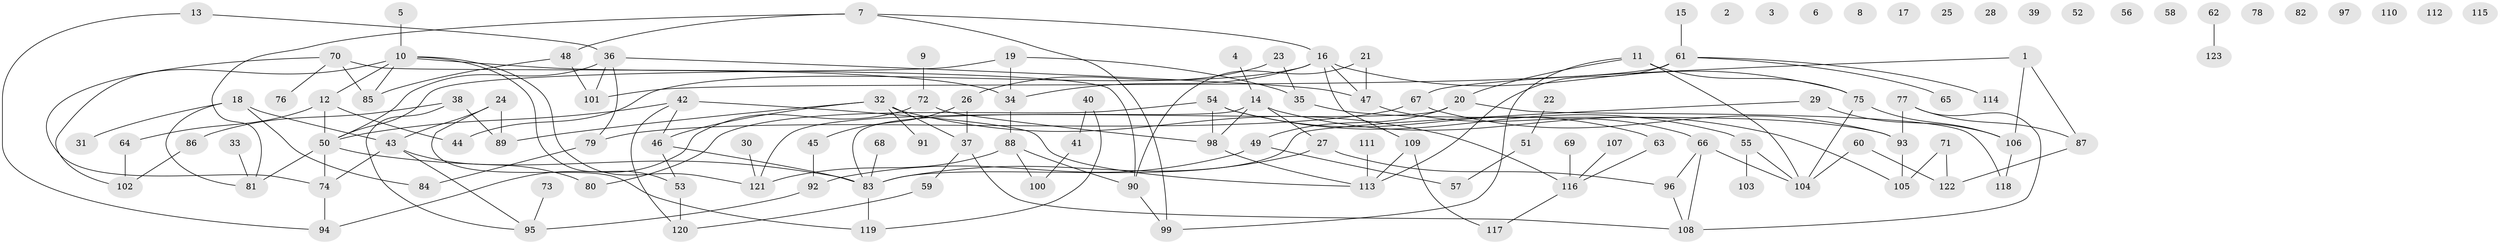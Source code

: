 // coarse degree distribution, {1: 0.18840579710144928, 5: 0.18840579710144928, 9: 0.014492753623188406, 3: 0.2463768115942029, 4: 0.2318840579710145, 8: 0.028985507246376812, 2: 0.10144927536231885}
// Generated by graph-tools (version 1.1) at 2025/35/03/04/25 23:35:46]
// undirected, 123 vertices, 156 edges
graph export_dot {
  node [color=gray90,style=filled];
  1;
  2;
  3;
  4;
  5;
  6;
  7;
  8;
  9;
  10;
  11;
  12;
  13;
  14;
  15;
  16;
  17;
  18;
  19;
  20;
  21;
  22;
  23;
  24;
  25;
  26;
  27;
  28;
  29;
  30;
  31;
  32;
  33;
  34;
  35;
  36;
  37;
  38;
  39;
  40;
  41;
  42;
  43;
  44;
  45;
  46;
  47;
  48;
  49;
  50;
  51;
  52;
  53;
  54;
  55;
  56;
  57;
  58;
  59;
  60;
  61;
  62;
  63;
  64;
  65;
  66;
  67;
  68;
  69;
  70;
  71;
  72;
  73;
  74;
  75;
  76;
  77;
  78;
  79;
  80;
  81;
  82;
  83;
  84;
  85;
  86;
  87;
  88;
  89;
  90;
  91;
  92;
  93;
  94;
  95;
  96;
  97;
  98;
  99;
  100;
  101;
  102;
  103;
  104;
  105;
  106;
  107;
  108;
  109;
  110;
  111;
  112;
  113;
  114;
  115;
  116;
  117;
  118;
  119;
  120;
  121;
  122;
  123;
  1 -- 67;
  1 -- 87;
  1 -- 106;
  4 -- 14;
  5 -- 10;
  7 -- 16;
  7 -- 48;
  7 -- 81;
  7 -- 99;
  9 -- 72;
  10 -- 12;
  10 -- 34;
  10 -- 53;
  10 -- 85;
  10 -- 102;
  10 -- 121;
  11 -- 20;
  11 -- 75;
  11 -- 99;
  11 -- 104;
  12 -- 44;
  12 -- 50;
  12 -- 64;
  13 -- 36;
  13 -- 94;
  14 -- 27;
  14 -- 83;
  14 -- 98;
  14 -- 105;
  15 -- 61;
  16 -- 34;
  16 -- 44;
  16 -- 47;
  16 -- 75;
  16 -- 109;
  18 -- 31;
  18 -- 43;
  18 -- 81;
  18 -- 84;
  19 -- 34;
  19 -- 35;
  19 -- 50;
  20 -- 49;
  20 -- 118;
  20 -- 121;
  21 -- 47;
  21 -- 90;
  22 -- 51;
  23 -- 26;
  23 -- 35;
  24 -- 43;
  24 -- 89;
  24 -- 119;
  26 -- 37;
  26 -- 45;
  27 -- 83;
  27 -- 96;
  29 -- 83;
  29 -- 106;
  30 -- 121;
  32 -- 37;
  32 -- 46;
  32 -- 89;
  32 -- 91;
  32 -- 116;
  33 -- 81;
  34 -- 88;
  35 -- 93;
  36 -- 47;
  36 -- 50;
  36 -- 79;
  36 -- 101;
  37 -- 59;
  37 -- 108;
  38 -- 86;
  38 -- 89;
  38 -- 95;
  40 -- 41;
  40 -- 119;
  41 -- 100;
  42 -- 46;
  42 -- 50;
  42 -- 113;
  42 -- 120;
  43 -- 74;
  43 -- 80;
  43 -- 95;
  45 -- 92;
  46 -- 53;
  46 -- 83;
  47 -- 66;
  48 -- 85;
  48 -- 101;
  49 -- 57;
  49 -- 92;
  50 -- 74;
  50 -- 81;
  50 -- 83;
  51 -- 57;
  53 -- 120;
  54 -- 55;
  54 -- 63;
  54 -- 80;
  54 -- 98;
  55 -- 103;
  55 -- 104;
  59 -- 120;
  60 -- 104;
  60 -- 122;
  61 -- 65;
  61 -- 101;
  61 -- 113;
  61 -- 114;
  62 -- 123;
  63 -- 116;
  64 -- 102;
  66 -- 96;
  66 -- 104;
  66 -- 108;
  67 -- 79;
  67 -- 93;
  68 -- 83;
  69 -- 116;
  70 -- 74;
  70 -- 76;
  70 -- 85;
  70 -- 90;
  71 -- 105;
  71 -- 122;
  72 -- 94;
  72 -- 98;
  73 -- 95;
  74 -- 94;
  75 -- 104;
  75 -- 106;
  77 -- 87;
  77 -- 93;
  77 -- 108;
  79 -- 84;
  83 -- 119;
  86 -- 102;
  87 -- 122;
  88 -- 90;
  88 -- 100;
  88 -- 121;
  90 -- 99;
  92 -- 95;
  93 -- 105;
  96 -- 108;
  98 -- 113;
  106 -- 118;
  107 -- 116;
  109 -- 113;
  109 -- 117;
  111 -- 113;
  116 -- 117;
}
